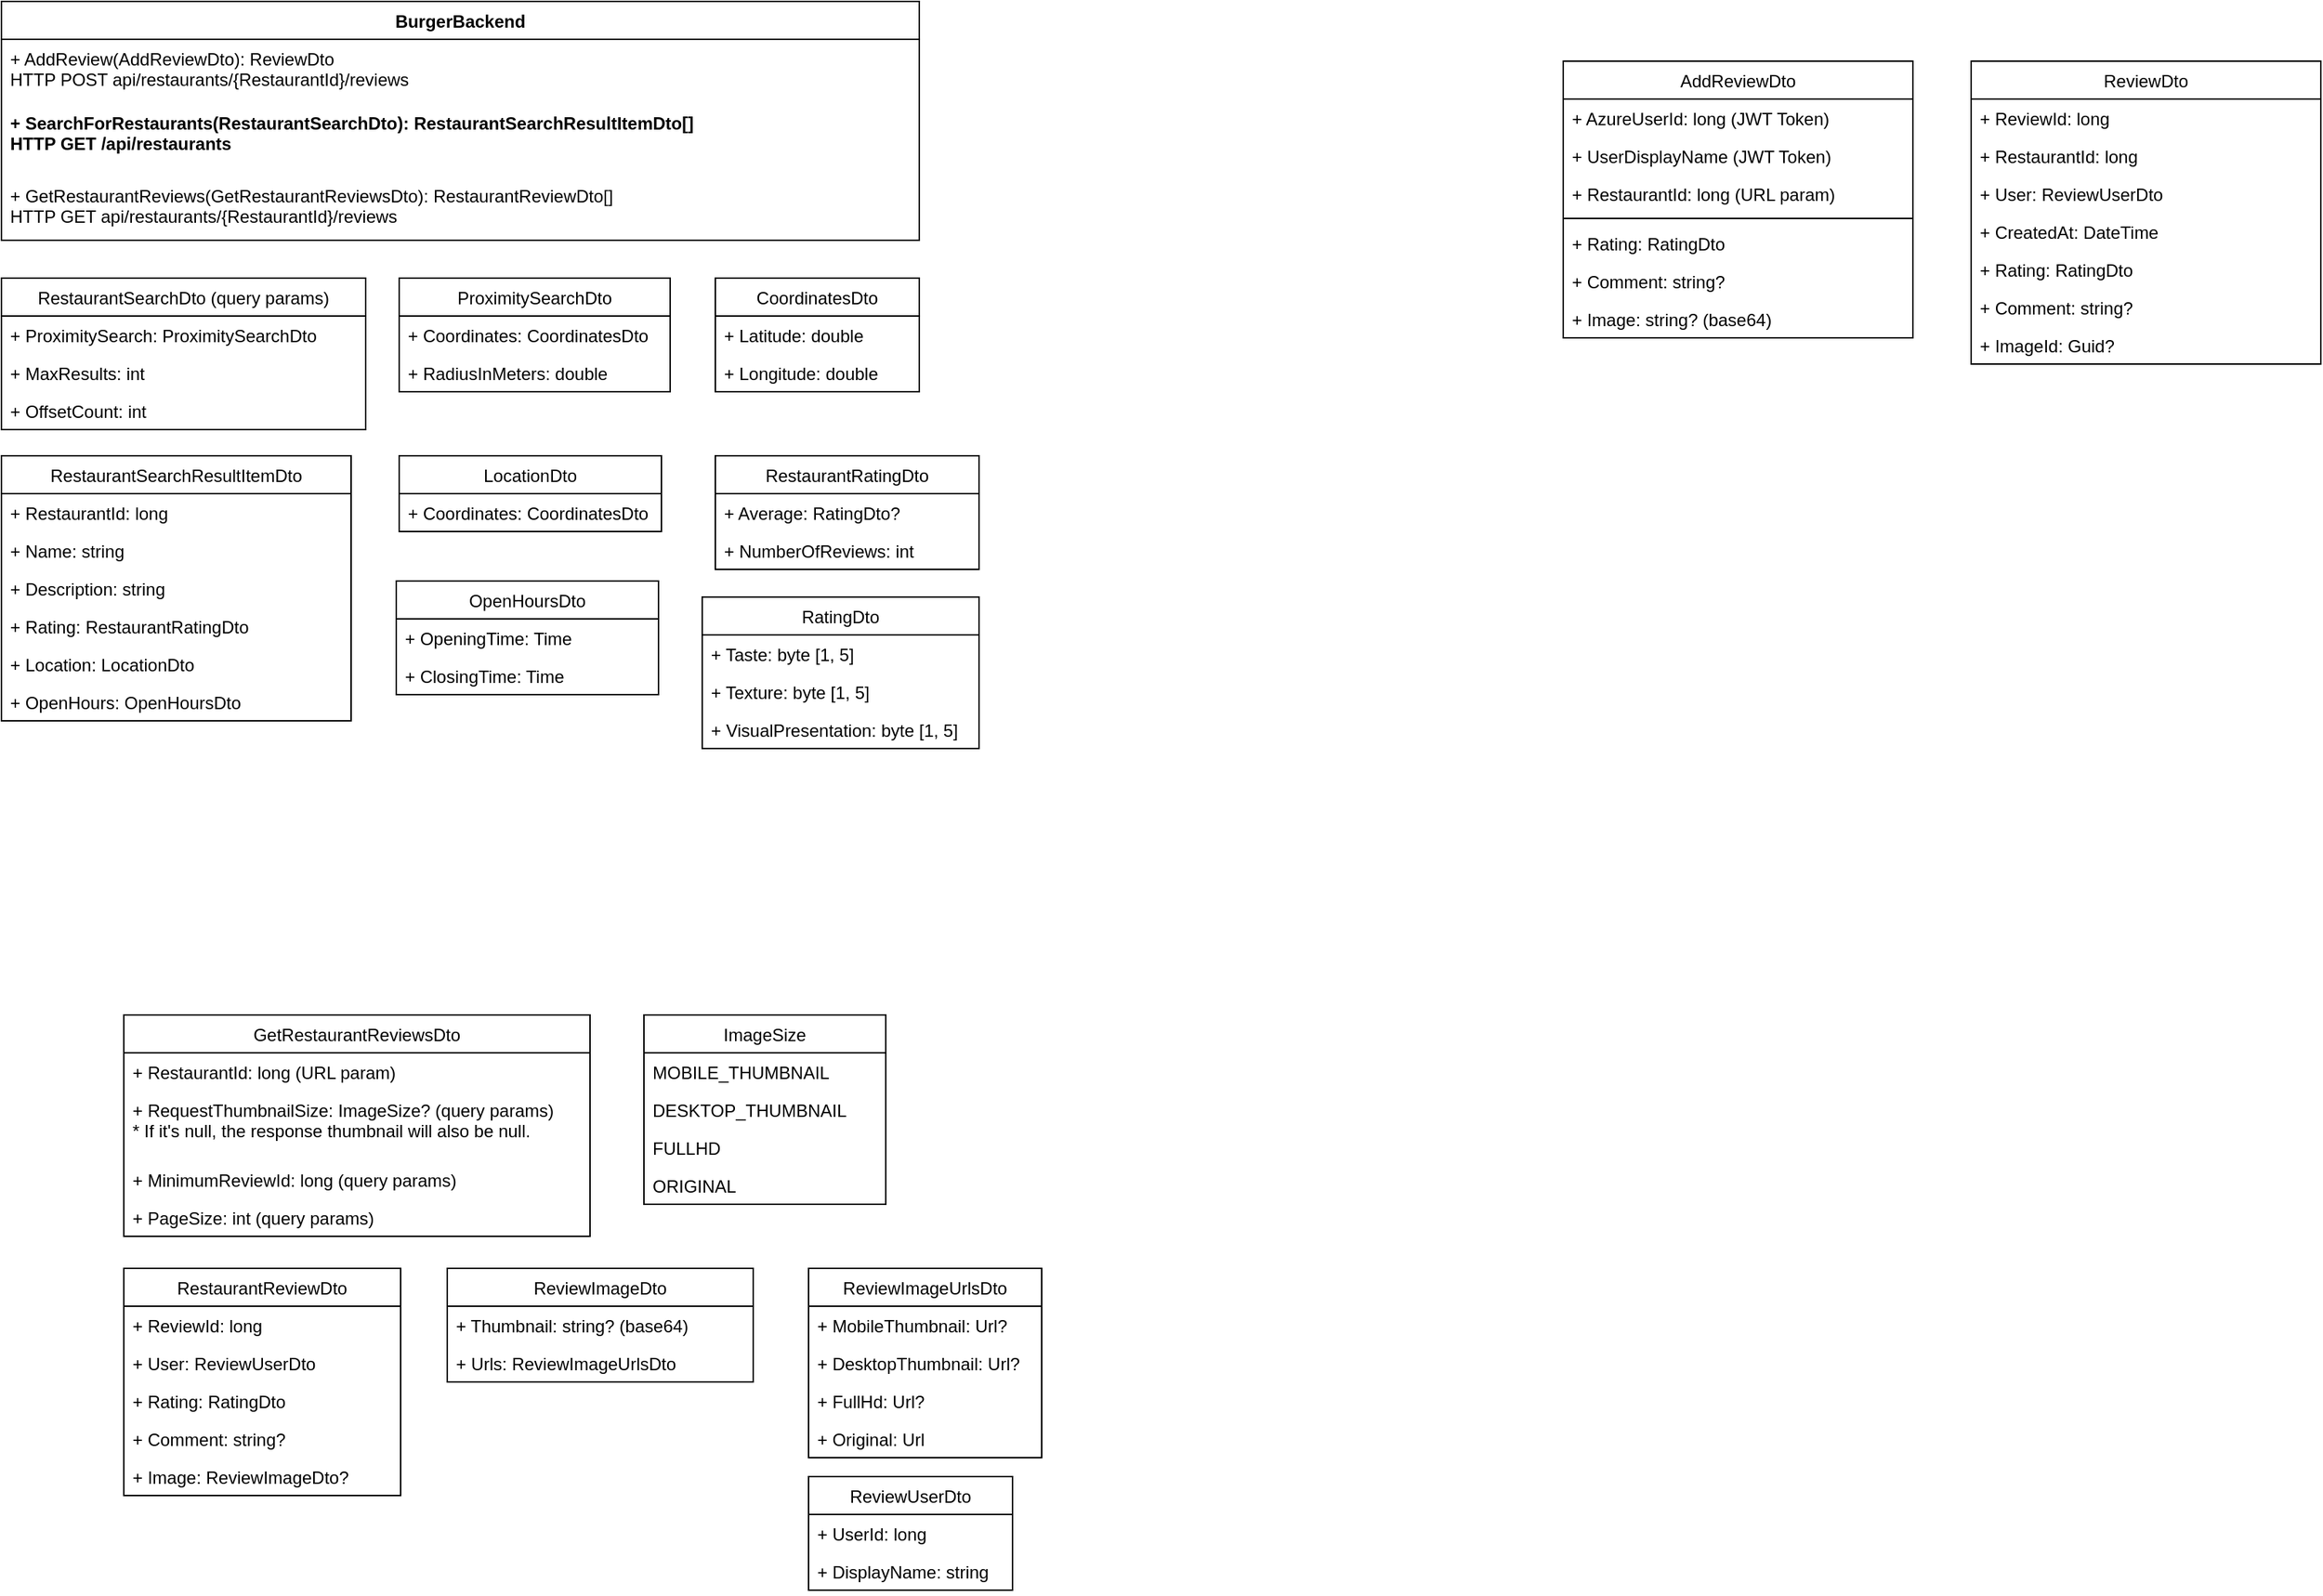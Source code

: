 <mxfile version="15.8.6" type="device"><diagram id="C5RBs43oDa-KdzZeNtuy" name="Page-1"><mxGraphModel dx="982" dy="546" grid="0" gridSize="10" guides="1" tooltips="1" connect="1" arrows="1" fold="1" page="1" pageScale="1" pageWidth="827" pageHeight="1169" math="0" shadow="0"><root><mxCell id="WIyWlLk6GJQsqaUBKTNV-0"/><mxCell id="WIyWlLk6GJQsqaUBKTNV-1" parent="WIyWlLk6GJQsqaUBKTNV-0"/><mxCell id="ZyVSjusQhYMja0uo_KOg-15" value="BurgerBackend" style="swimlane;fontStyle=1;align=center;verticalAlign=top;childLayout=stackLayout;horizontal=1;startSize=26;horizontalStack=0;resizeParent=1;resizeParentMax=0;resizeLast=0;collapsible=1;marginBottom=0;" parent="WIyWlLk6GJQsqaUBKTNV-1" vertex="1"><mxGeometry x="41" y="19" width="630" height="164" as="geometry"/></mxCell><mxCell id="ZyVSjusQhYMja0uo_KOg-18" value="+ AddReview(AddReviewDto): ReviewDto&#10;HTTP POST api/restaurants/{RestaurantId}/reviews" style="text;strokeColor=none;fillColor=none;align=left;verticalAlign=top;spacingLeft=4;spacingRight=4;overflow=hidden;rotatable=0;points=[[0,0.5],[1,0.5]];portConstraint=eastwest;fontStyle=0" parent="ZyVSjusQhYMja0uo_KOg-15" vertex="1"><mxGeometry y="26" width="630" height="44" as="geometry"/></mxCell><mxCell id="ZyVSjusQhYMja0uo_KOg-19" value="+ SearchForRestaurants(RestaurantSearchDto): RestaurantSearchResultItemDto[]&#10;HTTP GET /api/restaurants" style="text;strokeColor=none;fillColor=none;align=left;verticalAlign=top;spacingLeft=4;spacingRight=4;overflow=hidden;rotatable=0;points=[[0,0.5],[1,0.5]];portConstraint=eastwest;fontStyle=1" parent="ZyVSjusQhYMja0uo_KOg-15" vertex="1"><mxGeometry y="70" width="630" height="50" as="geometry"/></mxCell><mxCell id="ZyVSjusQhYMja0uo_KOg-73" value="+ GetRestaurantReviews(GetRestaurantReviewsDto): RestaurantReviewDto[]&#10;HTTP GET api/restaurants/{RestaurantId}/reviews" style="text;strokeColor=none;fillColor=none;align=left;verticalAlign=top;spacingLeft=4;spacingRight=4;overflow=hidden;rotatable=0;points=[[0,0.5],[1,0.5]];portConstraint=eastwest;fontStyle=0" parent="ZyVSjusQhYMja0uo_KOg-15" vertex="1"><mxGeometry y="120" width="630" height="44" as="geometry"/></mxCell><mxCell id="ZyVSjusQhYMja0uo_KOg-33" value="AddReviewDto" style="swimlane;fontStyle=0;align=center;verticalAlign=top;childLayout=stackLayout;horizontal=1;startSize=26;horizontalStack=0;resizeParent=1;resizeParentMax=0;resizeLast=0;collapsible=1;marginBottom=0;fillColor=none;" parent="WIyWlLk6GJQsqaUBKTNV-1" vertex="1"><mxGeometry x="1113" y="60" width="240" height="190" as="geometry"><mxRectangle x="210" y="660" width="100" height="26" as="alternateBounds"/></mxGeometry></mxCell><mxCell id="ZyVSjusQhYMja0uo_KOg-34" value="+ AzureUserId: long (JWT Token)" style="text;strokeColor=none;fillColor=none;align=left;verticalAlign=top;spacingLeft=4;spacingRight=4;overflow=hidden;rotatable=0;points=[[0,0.5],[1,0.5]];portConstraint=eastwest;" parent="ZyVSjusQhYMja0uo_KOg-33" vertex="1"><mxGeometry y="26" width="240" height="26" as="geometry"/></mxCell><mxCell id="kco2BiJ19mTjfBV1OEEp-24" value="+ UserDisplayName (JWT Token)" style="text;strokeColor=none;fillColor=none;align=left;verticalAlign=top;spacingLeft=4;spacingRight=4;overflow=hidden;rotatable=0;points=[[0,0.5],[1,0.5]];portConstraint=eastwest;" vertex="1" parent="ZyVSjusQhYMja0uo_KOg-33"><mxGeometry y="52" width="240" height="26" as="geometry"/></mxCell><mxCell id="ZyVSjusQhYMja0uo_KOg-36" value="+ RestaurantId: long (URL param)" style="text;strokeColor=none;fillColor=none;align=left;verticalAlign=top;spacingLeft=4;spacingRight=4;overflow=hidden;rotatable=0;points=[[0,0.5],[1,0.5]];portConstraint=eastwest;" parent="ZyVSjusQhYMja0uo_KOg-33" vertex="1"><mxGeometry y="78" width="240" height="26" as="geometry"/></mxCell><mxCell id="ZyVSjusQhYMja0uo_KOg-35" value="" style="line;strokeWidth=1;fillColor=none;align=left;verticalAlign=middle;spacingTop=-1;spacingLeft=3;spacingRight=3;rotatable=0;labelPosition=right;points=[];portConstraint=eastwest;" parent="ZyVSjusQhYMja0uo_KOg-33" vertex="1"><mxGeometry y="104" width="240" height="8" as="geometry"/></mxCell><mxCell id="ZyVSjusQhYMja0uo_KOg-42" value="+ Rating: RatingDto" style="text;strokeColor=none;fillColor=none;align=left;verticalAlign=top;spacingLeft=4;spacingRight=4;overflow=hidden;rotatable=0;points=[[0,0.5],[1,0.5]];portConstraint=eastwest;" parent="ZyVSjusQhYMja0uo_KOg-33" vertex="1"><mxGeometry y="112" width="240" height="26" as="geometry"/></mxCell><mxCell id="ZyVSjusQhYMja0uo_KOg-45" value="+ Comment: string?" style="text;strokeColor=none;fillColor=none;align=left;verticalAlign=top;spacingLeft=4;spacingRight=4;overflow=hidden;rotatable=0;points=[[0,0.5],[1,0.5]];portConstraint=eastwest;" parent="ZyVSjusQhYMja0uo_KOg-33" vertex="1"><mxGeometry y="138" width="240" height="26" as="geometry"/></mxCell><mxCell id="ZyVSjusQhYMja0uo_KOg-46" value="+ Image: string? (base64)" style="text;strokeColor=none;fillColor=none;align=left;verticalAlign=top;spacingLeft=4;spacingRight=4;overflow=hidden;rotatable=0;points=[[0,0.5],[1,0.5]];portConstraint=eastwest;" parent="ZyVSjusQhYMja0uo_KOg-33" vertex="1"><mxGeometry y="164" width="240" height="26" as="geometry"/></mxCell><mxCell id="ZyVSjusQhYMja0uo_KOg-47" value="ReviewDto" style="swimlane;fontStyle=0;align=center;verticalAlign=top;childLayout=stackLayout;horizontal=1;startSize=26;horizontalStack=0;resizeParent=1;resizeParentMax=0;resizeLast=0;collapsible=1;marginBottom=0;fillColor=none;" parent="WIyWlLk6GJQsqaUBKTNV-1" vertex="1"><mxGeometry x="1393" y="60" width="240" height="208" as="geometry"><mxRectangle x="210" y="660" width="100" height="26" as="alternateBounds"/></mxGeometry></mxCell><mxCell id="ZyVSjusQhYMja0uo_KOg-51" value="+ ReviewId: long" style="text;strokeColor=none;fillColor=none;align=left;verticalAlign=top;spacingLeft=4;spacingRight=4;overflow=hidden;rotatable=0;points=[[0,0.5],[1,0.5]];portConstraint=eastwest;" parent="ZyVSjusQhYMja0uo_KOg-47" vertex="1"><mxGeometry y="26" width="240" height="26" as="geometry"/></mxCell><mxCell id="ZyVSjusQhYMja0uo_KOg-60" value="+ RestaurantId: long" style="text;strokeColor=none;fillColor=none;align=left;verticalAlign=top;spacingLeft=4;spacingRight=4;overflow=hidden;rotatable=0;points=[[0,0.5],[1,0.5]];portConstraint=eastwest;" parent="ZyVSjusQhYMja0uo_KOg-47" vertex="1"><mxGeometry y="52" width="240" height="26" as="geometry"/></mxCell><mxCell id="ZyVSjusQhYMja0uo_KOg-66" value="+ User: ReviewUserDto" style="text;strokeColor=none;fillColor=none;align=left;verticalAlign=top;spacingLeft=4;spacingRight=4;overflow=hidden;rotatable=0;points=[[0,0.5],[1,0.5]];portConstraint=eastwest;" parent="ZyVSjusQhYMja0uo_KOg-47" vertex="1"><mxGeometry y="78" width="240" height="26" as="geometry"/></mxCell><mxCell id="kco2BiJ19mTjfBV1OEEp-53" value="+ CreatedAt: DateTime" style="text;strokeColor=none;fillColor=none;align=left;verticalAlign=top;spacingLeft=4;spacingRight=4;overflow=hidden;rotatable=0;points=[[0,0.5],[1,0.5]];portConstraint=eastwest;" vertex="1" parent="ZyVSjusQhYMja0uo_KOg-47"><mxGeometry y="104" width="240" height="26" as="geometry"/></mxCell><mxCell id="ZyVSjusQhYMja0uo_KOg-52" value="+ Rating: RatingDto" style="text;strokeColor=none;fillColor=none;align=left;verticalAlign=top;spacingLeft=4;spacingRight=4;overflow=hidden;rotatable=0;points=[[0,0.5],[1,0.5]];portConstraint=eastwest;" parent="ZyVSjusQhYMja0uo_KOg-47" vertex="1"><mxGeometry y="130" width="240" height="26" as="geometry"/></mxCell><mxCell id="ZyVSjusQhYMja0uo_KOg-55" value="+ Comment: string?" style="text;strokeColor=none;fillColor=none;align=left;verticalAlign=top;spacingLeft=4;spacingRight=4;overflow=hidden;rotatable=0;points=[[0,0.5],[1,0.5]];portConstraint=eastwest;" parent="ZyVSjusQhYMja0uo_KOg-47" vertex="1"><mxGeometry y="156" width="240" height="26" as="geometry"/></mxCell><mxCell id="kco2BiJ19mTjfBV1OEEp-52" value="+ ImageId: Guid?" style="text;strokeColor=none;fillColor=none;align=left;verticalAlign=top;spacingLeft=4;spacingRight=4;overflow=hidden;rotatable=0;points=[[0,0.5],[1,0.5]];portConstraint=eastwest;" vertex="1" parent="ZyVSjusQhYMja0uo_KOg-47"><mxGeometry y="182" width="240" height="26" as="geometry"/></mxCell><mxCell id="ZyVSjusQhYMja0uo_KOg-61" value="ReviewUserDto" style="swimlane;fontStyle=0;childLayout=stackLayout;horizontal=1;startSize=26;fillColor=none;horizontalStack=0;resizeParent=1;resizeParentMax=0;resizeLast=0;collapsible=1;marginBottom=0;" parent="WIyWlLk6GJQsqaUBKTNV-1" vertex="1"><mxGeometry x="595" y="1032" width="140" height="78" as="geometry"/></mxCell><mxCell id="ZyVSjusQhYMja0uo_KOg-62" value="+ UserId: long" style="text;strokeColor=none;fillColor=none;align=left;verticalAlign=top;spacingLeft=4;spacingRight=4;overflow=hidden;rotatable=0;points=[[0,0.5],[1,0.5]];portConstraint=eastwest;" parent="ZyVSjusQhYMja0uo_KOg-61" vertex="1"><mxGeometry y="26" width="140" height="26" as="geometry"/></mxCell><mxCell id="ZyVSjusQhYMja0uo_KOg-63" value="+ DisplayName: string" style="text;strokeColor=none;fillColor=none;align=left;verticalAlign=top;spacingLeft=4;spacingRight=4;overflow=hidden;rotatable=0;points=[[0,0.5],[1,0.5]];portConstraint=eastwest;" parent="ZyVSjusQhYMja0uo_KOg-61" vertex="1"><mxGeometry y="52" width="140" height="26" as="geometry"/></mxCell><mxCell id="ZyVSjusQhYMja0uo_KOg-68" value="ImageSize" style="swimlane;fontStyle=0;childLayout=stackLayout;horizontal=1;startSize=26;fillColor=none;horizontalStack=0;resizeParent=1;resizeParentMax=0;resizeLast=0;collapsible=1;marginBottom=0;" parent="WIyWlLk6GJQsqaUBKTNV-1" vertex="1"><mxGeometry x="482" y="715" width="166" height="130" as="geometry"/></mxCell><mxCell id="ZyVSjusQhYMja0uo_KOg-69" value="MOBILE_THUMBNAIL" style="text;strokeColor=none;fillColor=none;align=left;verticalAlign=top;spacingLeft=4;spacingRight=4;overflow=hidden;rotatable=0;points=[[0,0.5],[1,0.5]];portConstraint=eastwest;" parent="ZyVSjusQhYMja0uo_KOg-68" vertex="1"><mxGeometry y="26" width="166" height="26" as="geometry"/></mxCell><mxCell id="ZyVSjusQhYMja0uo_KOg-70" value="DESKTOP_THUMBNAIL" style="text;strokeColor=none;fillColor=none;align=left;verticalAlign=top;spacingLeft=4;spacingRight=4;overflow=hidden;rotatable=0;points=[[0,0.5],[1,0.5]];portConstraint=eastwest;" parent="ZyVSjusQhYMja0uo_KOg-68" vertex="1"><mxGeometry y="52" width="166" height="26" as="geometry"/></mxCell><mxCell id="ZyVSjusQhYMja0uo_KOg-71" value="FULLHD" style="text;strokeColor=none;fillColor=none;align=left;verticalAlign=top;spacingLeft=4;spacingRight=4;overflow=hidden;rotatable=0;points=[[0,0.5],[1,0.5]];portConstraint=eastwest;" parent="ZyVSjusQhYMja0uo_KOg-68" vertex="1"><mxGeometry y="78" width="166" height="26" as="geometry"/></mxCell><mxCell id="ZyVSjusQhYMja0uo_KOg-72" value="ORIGINAL" style="text;strokeColor=none;fillColor=none;align=left;verticalAlign=top;spacingLeft=4;spacingRight=4;overflow=hidden;rotatable=0;points=[[0,0.5],[1,0.5]];portConstraint=eastwest;" parent="ZyVSjusQhYMja0uo_KOg-68" vertex="1"><mxGeometry y="104" width="166" height="26" as="geometry"/></mxCell><mxCell id="ZyVSjusQhYMja0uo_KOg-74" value="GetRestaurantReviewsDto" style="swimlane;fontStyle=0;childLayout=stackLayout;horizontal=1;startSize=26;fillColor=none;horizontalStack=0;resizeParent=1;resizeParentMax=0;resizeLast=0;collapsible=1;marginBottom=0;" parent="WIyWlLk6GJQsqaUBKTNV-1" vertex="1"><mxGeometry x="125" y="715" width="320" height="152" as="geometry"/></mxCell><mxCell id="ZyVSjusQhYMja0uo_KOg-79" value="+ RestaurantId: long (URL param)" style="text;strokeColor=none;fillColor=none;align=left;verticalAlign=top;spacingLeft=4;spacingRight=4;overflow=hidden;rotatable=0;points=[[0,0.5],[1,0.5]];portConstraint=eastwest;" parent="ZyVSjusQhYMja0uo_KOg-74" vertex="1"><mxGeometry y="26" width="320" height="26" as="geometry"/></mxCell><mxCell id="ZyVSjusQhYMja0uo_KOg-76" value="+ RequestThumbnailSize: ImageSize? (query params)&#10;* If it's null, the response thumbnail will also be null." style="text;strokeColor=none;fillColor=none;align=left;verticalAlign=top;spacingLeft=4;spacingRight=4;overflow=hidden;rotatable=0;points=[[0,0.5],[1,0.5]];portConstraint=eastwest;" parent="ZyVSjusQhYMja0uo_KOg-74" vertex="1"><mxGeometry y="52" width="320" height="48" as="geometry"/></mxCell><mxCell id="ZyVSjusQhYMja0uo_KOg-75" value="+ MinimumReviewId: long (query params)" style="text;strokeColor=none;fillColor=none;align=left;verticalAlign=top;spacingLeft=4;spacingRight=4;overflow=hidden;rotatable=0;points=[[0,0.5],[1,0.5]];portConstraint=eastwest;" parent="ZyVSjusQhYMja0uo_KOg-74" vertex="1"><mxGeometry y="100" width="320" height="26" as="geometry"/></mxCell><mxCell id="ZyVSjusQhYMja0uo_KOg-78" value="+ PageSize: int (query params)" style="text;strokeColor=none;fillColor=none;align=left;verticalAlign=top;spacingLeft=4;spacingRight=4;overflow=hidden;rotatable=0;points=[[0,0.5],[1,0.5]];portConstraint=eastwest;" parent="ZyVSjusQhYMja0uo_KOg-74" vertex="1"><mxGeometry y="126" width="320" height="26" as="geometry"/></mxCell><mxCell id="jEnnccGFBxhlYHND2FZQ-0" value="RatingDto" style="swimlane;fontStyle=0;childLayout=stackLayout;horizontal=1;startSize=26;fillColor=none;horizontalStack=0;resizeParent=1;resizeParentMax=0;resizeLast=0;collapsible=1;marginBottom=0;" parent="WIyWlLk6GJQsqaUBKTNV-1" vertex="1"><mxGeometry x="522" y="428" width="190" height="104" as="geometry"/></mxCell><mxCell id="jEnnccGFBxhlYHND2FZQ-1" value="+ Taste: byte [1, 5]" style="text;strokeColor=none;fillColor=none;align=left;verticalAlign=top;spacingLeft=4;spacingRight=4;overflow=hidden;rotatable=0;points=[[0,0.5],[1,0.5]];portConstraint=eastwest;" parent="jEnnccGFBxhlYHND2FZQ-0" vertex="1"><mxGeometry y="26" width="190" height="26" as="geometry"/></mxCell><mxCell id="kco2BiJ19mTjfBV1OEEp-4" value="+ Texture: byte [1, 5]" style="text;strokeColor=none;fillColor=none;align=left;verticalAlign=top;spacingLeft=4;spacingRight=4;overflow=hidden;rotatable=0;points=[[0,0.5],[1,0.5]];portConstraint=eastwest;" vertex="1" parent="jEnnccGFBxhlYHND2FZQ-0"><mxGeometry y="52" width="190" height="26" as="geometry"/></mxCell><mxCell id="kco2BiJ19mTjfBV1OEEp-5" value="+ VisualPresentation: byte [1, 5]" style="text;strokeColor=none;fillColor=none;align=left;verticalAlign=top;spacingLeft=4;spacingRight=4;overflow=hidden;rotatable=0;points=[[0,0.5],[1,0.5]];portConstraint=eastwest;" vertex="1" parent="jEnnccGFBxhlYHND2FZQ-0"><mxGeometry y="78" width="190" height="26" as="geometry"/></mxCell><mxCell id="kco2BiJ19mTjfBV1OEEp-6" value="RestaurantReviewDto" style="swimlane;fontStyle=0;childLayout=stackLayout;horizontal=1;startSize=26;fillColor=none;horizontalStack=0;resizeParent=1;resizeParentMax=0;resizeLast=0;collapsible=1;marginBottom=0;" vertex="1" parent="WIyWlLk6GJQsqaUBKTNV-1"><mxGeometry x="125" y="889" width="190" height="156" as="geometry"/></mxCell><mxCell id="kco2BiJ19mTjfBV1OEEp-7" value="+ ReviewId: long" style="text;strokeColor=none;fillColor=none;align=left;verticalAlign=top;spacingLeft=4;spacingRight=4;overflow=hidden;rotatable=0;points=[[0,0.5],[1,0.5]];portConstraint=eastwest;" vertex="1" parent="kco2BiJ19mTjfBV1OEEp-6"><mxGeometry y="26" width="190" height="26" as="geometry"/></mxCell><mxCell id="kco2BiJ19mTjfBV1OEEp-10" value="+ User: ReviewUserDto" style="text;strokeColor=none;fillColor=none;align=left;verticalAlign=top;spacingLeft=4;spacingRight=4;overflow=hidden;rotatable=0;points=[[0,0.5],[1,0.5]];portConstraint=eastwest;" vertex="1" parent="kco2BiJ19mTjfBV1OEEp-6"><mxGeometry y="52" width="190" height="26" as="geometry"/></mxCell><mxCell id="kco2BiJ19mTjfBV1OEEp-11" value="+ Rating: RatingDto" style="text;strokeColor=none;fillColor=none;align=left;verticalAlign=top;spacingLeft=4;spacingRight=4;overflow=hidden;rotatable=0;points=[[0,0.5],[1,0.5]];portConstraint=eastwest;" vertex="1" parent="kco2BiJ19mTjfBV1OEEp-6"><mxGeometry y="78" width="190" height="26" as="geometry"/></mxCell><mxCell id="kco2BiJ19mTjfBV1OEEp-12" value="+ Comment: string?" style="text;strokeColor=none;fillColor=none;align=left;verticalAlign=top;spacingLeft=4;spacingRight=4;overflow=hidden;rotatable=0;points=[[0,0.5],[1,0.5]];portConstraint=eastwest;" vertex="1" parent="kco2BiJ19mTjfBV1OEEp-6"><mxGeometry y="104" width="190" height="26" as="geometry"/></mxCell><mxCell id="kco2BiJ19mTjfBV1OEEp-13" value="+ Image: ReviewImageDto?" style="text;strokeColor=none;fillColor=none;align=left;verticalAlign=top;spacingLeft=4;spacingRight=4;overflow=hidden;rotatable=0;points=[[0,0.5],[1,0.5]];portConstraint=eastwest;" vertex="1" parent="kco2BiJ19mTjfBV1OEEp-6"><mxGeometry y="130" width="190" height="26" as="geometry"/></mxCell><mxCell id="kco2BiJ19mTjfBV1OEEp-15" value="ReviewImageUrlsDto" style="swimlane;fontStyle=0;childLayout=stackLayout;horizontal=1;startSize=26;fillColor=none;horizontalStack=0;resizeParent=1;resizeParentMax=0;resizeLast=0;collapsible=1;marginBottom=0;" vertex="1" parent="WIyWlLk6GJQsqaUBKTNV-1"><mxGeometry x="595" y="889" width="160" height="130" as="geometry"/></mxCell><mxCell id="kco2BiJ19mTjfBV1OEEp-16" value="+ MobileThumbnail: Url?" style="text;strokeColor=none;fillColor=none;align=left;verticalAlign=top;spacingLeft=4;spacingRight=4;overflow=hidden;rotatable=0;points=[[0,0.5],[1,0.5]];portConstraint=eastwest;" vertex="1" parent="kco2BiJ19mTjfBV1OEEp-15"><mxGeometry y="26" width="160" height="26" as="geometry"/></mxCell><mxCell id="kco2BiJ19mTjfBV1OEEp-17" value="+ DesktopThumbnail: Url?" style="text;strokeColor=none;fillColor=none;align=left;verticalAlign=top;spacingLeft=4;spacingRight=4;overflow=hidden;rotatable=0;points=[[0,0.5],[1,0.5]];portConstraint=eastwest;" vertex="1" parent="kco2BiJ19mTjfBV1OEEp-15"><mxGeometry y="52" width="160" height="26" as="geometry"/></mxCell><mxCell id="kco2BiJ19mTjfBV1OEEp-18" value="+ FullHd: Url?" style="text;strokeColor=none;fillColor=none;align=left;verticalAlign=top;spacingLeft=4;spacingRight=4;overflow=hidden;rotatable=0;points=[[0,0.5],[1,0.5]];portConstraint=eastwest;" vertex="1" parent="kco2BiJ19mTjfBV1OEEp-15"><mxGeometry y="78" width="160" height="26" as="geometry"/></mxCell><mxCell id="kco2BiJ19mTjfBV1OEEp-19" value="+ Original: Url" style="text;strokeColor=none;fillColor=none;align=left;verticalAlign=top;spacingLeft=4;spacingRight=4;overflow=hidden;rotatable=0;points=[[0,0.5],[1,0.5]];portConstraint=eastwest;" vertex="1" parent="kco2BiJ19mTjfBV1OEEp-15"><mxGeometry y="104" width="160" height="26" as="geometry"/></mxCell><mxCell id="kco2BiJ19mTjfBV1OEEp-20" value="ReviewImageDto" style="swimlane;fontStyle=0;childLayout=stackLayout;horizontal=1;startSize=26;fillColor=none;horizontalStack=0;resizeParent=1;resizeParentMax=0;resizeLast=0;collapsible=1;marginBottom=0;" vertex="1" parent="WIyWlLk6GJQsqaUBKTNV-1"><mxGeometry x="347" y="889" width="210" height="78" as="geometry"/></mxCell><mxCell id="kco2BiJ19mTjfBV1OEEp-21" value="+ Thumbnail: string? (base64)" style="text;strokeColor=none;fillColor=none;align=left;verticalAlign=top;spacingLeft=4;spacingRight=4;overflow=hidden;rotatable=0;points=[[0,0.5],[1,0.5]];portConstraint=eastwest;" vertex="1" parent="kco2BiJ19mTjfBV1OEEp-20"><mxGeometry y="26" width="210" height="26" as="geometry"/></mxCell><mxCell id="kco2BiJ19mTjfBV1OEEp-22" value="+ Urls: ReviewImageUrlsDto" style="text;strokeColor=none;fillColor=none;align=left;verticalAlign=top;spacingLeft=4;spacingRight=4;overflow=hidden;rotatable=0;points=[[0,0.5],[1,0.5]];portConstraint=eastwest;" vertex="1" parent="kco2BiJ19mTjfBV1OEEp-20"><mxGeometry y="52" width="210" height="26" as="geometry"/></mxCell><mxCell id="kco2BiJ19mTjfBV1OEEp-25" value="RestaurantSearchDto (query params)" style="swimlane;fontStyle=0;childLayout=stackLayout;horizontal=1;startSize=26;fillColor=none;horizontalStack=0;resizeParent=1;resizeParentMax=0;resizeLast=0;collapsible=1;marginBottom=0;" vertex="1" parent="WIyWlLk6GJQsqaUBKTNV-1"><mxGeometry x="41" y="209" width="250" height="104" as="geometry"/></mxCell><mxCell id="kco2BiJ19mTjfBV1OEEp-26" value="+ ProximitySearch: ProximitySearchDto" style="text;strokeColor=none;fillColor=none;align=left;verticalAlign=top;spacingLeft=4;spacingRight=4;overflow=hidden;rotatable=0;points=[[0,0.5],[1,0.5]];portConstraint=eastwest;" vertex="1" parent="kco2BiJ19mTjfBV1OEEp-25"><mxGeometry y="26" width="250" height="26" as="geometry"/></mxCell><mxCell id="kco2BiJ19mTjfBV1OEEp-50" value="+ MaxResults: int " style="text;strokeColor=none;fillColor=none;align=left;verticalAlign=top;spacingLeft=4;spacingRight=4;overflow=hidden;rotatable=0;points=[[0,0.5],[1,0.5]];portConstraint=eastwest;" vertex="1" parent="kco2BiJ19mTjfBV1OEEp-25"><mxGeometry y="52" width="250" height="26" as="geometry"/></mxCell><mxCell id="kco2BiJ19mTjfBV1OEEp-51" value="+ OffsetCount: int" style="text;strokeColor=none;fillColor=none;align=left;verticalAlign=top;spacingLeft=4;spacingRight=4;overflow=hidden;rotatable=0;points=[[0,0.5],[1,0.5]];portConstraint=eastwest;" vertex="1" parent="kco2BiJ19mTjfBV1OEEp-25"><mxGeometry y="78" width="250" height="26" as="geometry"/></mxCell><mxCell id="kco2BiJ19mTjfBV1OEEp-29" value="ProximitySearchDto" style="swimlane;fontStyle=0;childLayout=stackLayout;horizontal=1;startSize=26;fillColor=none;horizontalStack=0;resizeParent=1;resizeParentMax=0;resizeLast=0;collapsible=1;marginBottom=0;" vertex="1" parent="WIyWlLk6GJQsqaUBKTNV-1"><mxGeometry x="314" y="209" width="186" height="78" as="geometry"/></mxCell><mxCell id="kco2BiJ19mTjfBV1OEEp-30" value="+ Coordinates: CoordinatesDto" style="text;strokeColor=none;fillColor=none;align=left;verticalAlign=top;spacingLeft=4;spacingRight=4;overflow=hidden;rotatable=0;points=[[0,0.5],[1,0.5]];portConstraint=eastwest;" vertex="1" parent="kco2BiJ19mTjfBV1OEEp-29"><mxGeometry y="26" width="186" height="26" as="geometry"/></mxCell><mxCell id="kco2BiJ19mTjfBV1OEEp-31" value="+ RadiusInMeters: double" style="text;strokeColor=none;fillColor=none;align=left;verticalAlign=top;spacingLeft=4;spacingRight=4;overflow=hidden;rotatable=0;points=[[0,0.5],[1,0.5]];portConstraint=eastwest;" vertex="1" parent="kco2BiJ19mTjfBV1OEEp-29"><mxGeometry y="52" width="186" height="26" as="geometry"/></mxCell><mxCell id="kco2BiJ19mTjfBV1OEEp-33" value="CoordinatesDto" style="swimlane;fontStyle=0;childLayout=stackLayout;horizontal=1;startSize=26;fillColor=none;horizontalStack=0;resizeParent=1;resizeParentMax=0;resizeLast=0;collapsible=1;marginBottom=0;" vertex="1" parent="WIyWlLk6GJQsqaUBKTNV-1"><mxGeometry x="531" y="209" width="140" height="78" as="geometry"/></mxCell><mxCell id="kco2BiJ19mTjfBV1OEEp-34" value="+ Latitude: double" style="text;strokeColor=none;fillColor=none;align=left;verticalAlign=top;spacingLeft=4;spacingRight=4;overflow=hidden;rotatable=0;points=[[0,0.5],[1,0.5]];portConstraint=eastwest;" vertex="1" parent="kco2BiJ19mTjfBV1OEEp-33"><mxGeometry y="26" width="140" height="26" as="geometry"/></mxCell><mxCell id="kco2BiJ19mTjfBV1OEEp-35" value="+ Longitude: double" style="text;strokeColor=none;fillColor=none;align=left;verticalAlign=top;spacingLeft=4;spacingRight=4;overflow=hidden;rotatable=0;points=[[0,0.5],[1,0.5]];portConstraint=eastwest;" vertex="1" parent="kco2BiJ19mTjfBV1OEEp-33"><mxGeometry y="52" width="140" height="26" as="geometry"/></mxCell><mxCell id="kco2BiJ19mTjfBV1OEEp-37" value="RestaurantSearchResultItemDto" style="swimlane;fontStyle=0;childLayout=stackLayout;horizontal=1;startSize=26;fillColor=none;horizontalStack=0;resizeParent=1;resizeParentMax=0;resizeLast=0;collapsible=1;marginBottom=0;" vertex="1" parent="WIyWlLk6GJQsqaUBKTNV-1"><mxGeometry x="41" y="331" width="240" height="182" as="geometry"/></mxCell><mxCell id="kco2BiJ19mTjfBV1OEEp-39" value="+ RestaurantId: long" style="text;strokeColor=none;fillColor=none;align=left;verticalAlign=top;spacingLeft=4;spacingRight=4;overflow=hidden;rotatable=0;points=[[0,0.5],[1,0.5]];portConstraint=eastwest;" vertex="1" parent="kco2BiJ19mTjfBV1OEEp-37"><mxGeometry y="26" width="240" height="26" as="geometry"/></mxCell><mxCell id="kco2BiJ19mTjfBV1OEEp-54" value="+ Name: string" style="text;strokeColor=none;fillColor=none;align=left;verticalAlign=top;spacingLeft=4;spacingRight=4;overflow=hidden;rotatable=0;points=[[0,0.5],[1,0.5]];portConstraint=eastwest;" vertex="1" parent="kco2BiJ19mTjfBV1OEEp-37"><mxGeometry y="52" width="240" height="26" as="geometry"/></mxCell><mxCell id="kco2BiJ19mTjfBV1OEEp-55" value="+ Description: string" style="text;strokeColor=none;fillColor=none;align=left;verticalAlign=top;spacingLeft=4;spacingRight=4;overflow=hidden;rotatable=0;points=[[0,0.5],[1,0.5]];portConstraint=eastwest;" vertex="1" parent="kco2BiJ19mTjfBV1OEEp-37"><mxGeometry y="78" width="240" height="26" as="geometry"/></mxCell><mxCell id="kco2BiJ19mTjfBV1OEEp-38" value="+ Rating: RestaurantRatingDto" style="text;strokeColor=none;fillColor=none;align=left;verticalAlign=top;spacingLeft=4;spacingRight=4;overflow=hidden;rotatable=0;points=[[0,0.5],[1,0.5]];portConstraint=eastwest;" vertex="1" parent="kco2BiJ19mTjfBV1OEEp-37"><mxGeometry y="104" width="240" height="26" as="geometry"/></mxCell><mxCell id="kco2BiJ19mTjfBV1OEEp-40" value="+ Location: LocationDto" style="text;strokeColor=none;fillColor=none;align=left;verticalAlign=top;spacingLeft=4;spacingRight=4;overflow=hidden;rotatable=0;points=[[0,0.5],[1,0.5]];portConstraint=eastwest;" vertex="1" parent="kco2BiJ19mTjfBV1OEEp-37"><mxGeometry y="130" width="240" height="26" as="geometry"/></mxCell><mxCell id="kco2BiJ19mTjfBV1OEEp-45" value="+ OpenHours: OpenHoursDto" style="text;strokeColor=none;fillColor=none;align=left;verticalAlign=top;spacingLeft=4;spacingRight=4;overflow=hidden;rotatable=0;points=[[0,0.5],[1,0.5]];portConstraint=eastwest;" vertex="1" parent="kco2BiJ19mTjfBV1OEEp-37"><mxGeometry y="156" width="240" height="26" as="geometry"/></mxCell><mxCell id="kco2BiJ19mTjfBV1OEEp-41" value="LocationDto" style="swimlane;fontStyle=0;childLayout=stackLayout;horizontal=1;startSize=26;fillColor=none;horizontalStack=0;resizeParent=1;resizeParentMax=0;resizeLast=0;collapsible=1;marginBottom=0;" vertex="1" parent="WIyWlLk6GJQsqaUBKTNV-1"><mxGeometry x="314" y="331" width="180" height="52" as="geometry"/></mxCell><mxCell id="kco2BiJ19mTjfBV1OEEp-42" value="+ Coordinates: CoordinatesDto" style="text;strokeColor=none;fillColor=none;align=left;verticalAlign=top;spacingLeft=4;spacingRight=4;overflow=hidden;rotatable=0;points=[[0,0.5],[1,0.5]];portConstraint=eastwest;" vertex="1" parent="kco2BiJ19mTjfBV1OEEp-41"><mxGeometry y="26" width="180" height="26" as="geometry"/></mxCell><mxCell id="kco2BiJ19mTjfBV1OEEp-46" value="OpenHoursDto" style="swimlane;fontStyle=0;childLayout=stackLayout;horizontal=1;startSize=26;fillColor=none;horizontalStack=0;resizeParent=1;resizeParentMax=0;resizeLast=0;collapsible=1;marginBottom=0;" vertex="1" parent="WIyWlLk6GJQsqaUBKTNV-1"><mxGeometry x="312" y="417" width="180" height="78" as="geometry"/></mxCell><mxCell id="kco2BiJ19mTjfBV1OEEp-47" value="+ OpeningTime: Time" style="text;strokeColor=none;fillColor=none;align=left;verticalAlign=top;spacingLeft=4;spacingRight=4;overflow=hidden;rotatable=0;points=[[0,0.5],[1,0.5]];portConstraint=eastwest;" vertex="1" parent="kco2BiJ19mTjfBV1OEEp-46"><mxGeometry y="26" width="180" height="26" as="geometry"/></mxCell><mxCell id="kco2BiJ19mTjfBV1OEEp-48" value="+ ClosingTime: Time" style="text;strokeColor=none;fillColor=none;align=left;verticalAlign=top;spacingLeft=4;spacingRight=4;overflow=hidden;rotatable=0;points=[[0,0.5],[1,0.5]];portConstraint=eastwest;" vertex="1" parent="kco2BiJ19mTjfBV1OEEp-46"><mxGeometry y="52" width="180" height="26" as="geometry"/></mxCell><mxCell id="kco2BiJ19mTjfBV1OEEp-56" value="RestaurantRatingDto" style="swimlane;fontStyle=0;childLayout=stackLayout;horizontal=1;startSize=26;fillColor=none;horizontalStack=0;resizeParent=1;resizeParentMax=0;resizeLast=0;collapsible=1;marginBottom=0;" vertex="1" parent="WIyWlLk6GJQsqaUBKTNV-1"><mxGeometry x="531" y="331" width="181" height="78" as="geometry"/></mxCell><mxCell id="kco2BiJ19mTjfBV1OEEp-57" value="+ Average: RatingDto?" style="text;strokeColor=none;fillColor=none;align=left;verticalAlign=top;spacingLeft=4;spacingRight=4;overflow=hidden;rotatable=0;points=[[0,0.5],[1,0.5]];portConstraint=eastwest;" vertex="1" parent="kco2BiJ19mTjfBV1OEEp-56"><mxGeometry y="26" width="181" height="26" as="geometry"/></mxCell><mxCell id="kco2BiJ19mTjfBV1OEEp-58" value="+ NumberOfReviews: int" style="text;strokeColor=none;fillColor=none;align=left;verticalAlign=top;spacingLeft=4;spacingRight=4;overflow=hidden;rotatable=0;points=[[0,0.5],[1,0.5]];portConstraint=eastwest;" vertex="1" parent="kco2BiJ19mTjfBV1OEEp-56"><mxGeometry y="52" width="181" height="26" as="geometry"/></mxCell></root></mxGraphModel></diagram></mxfile>